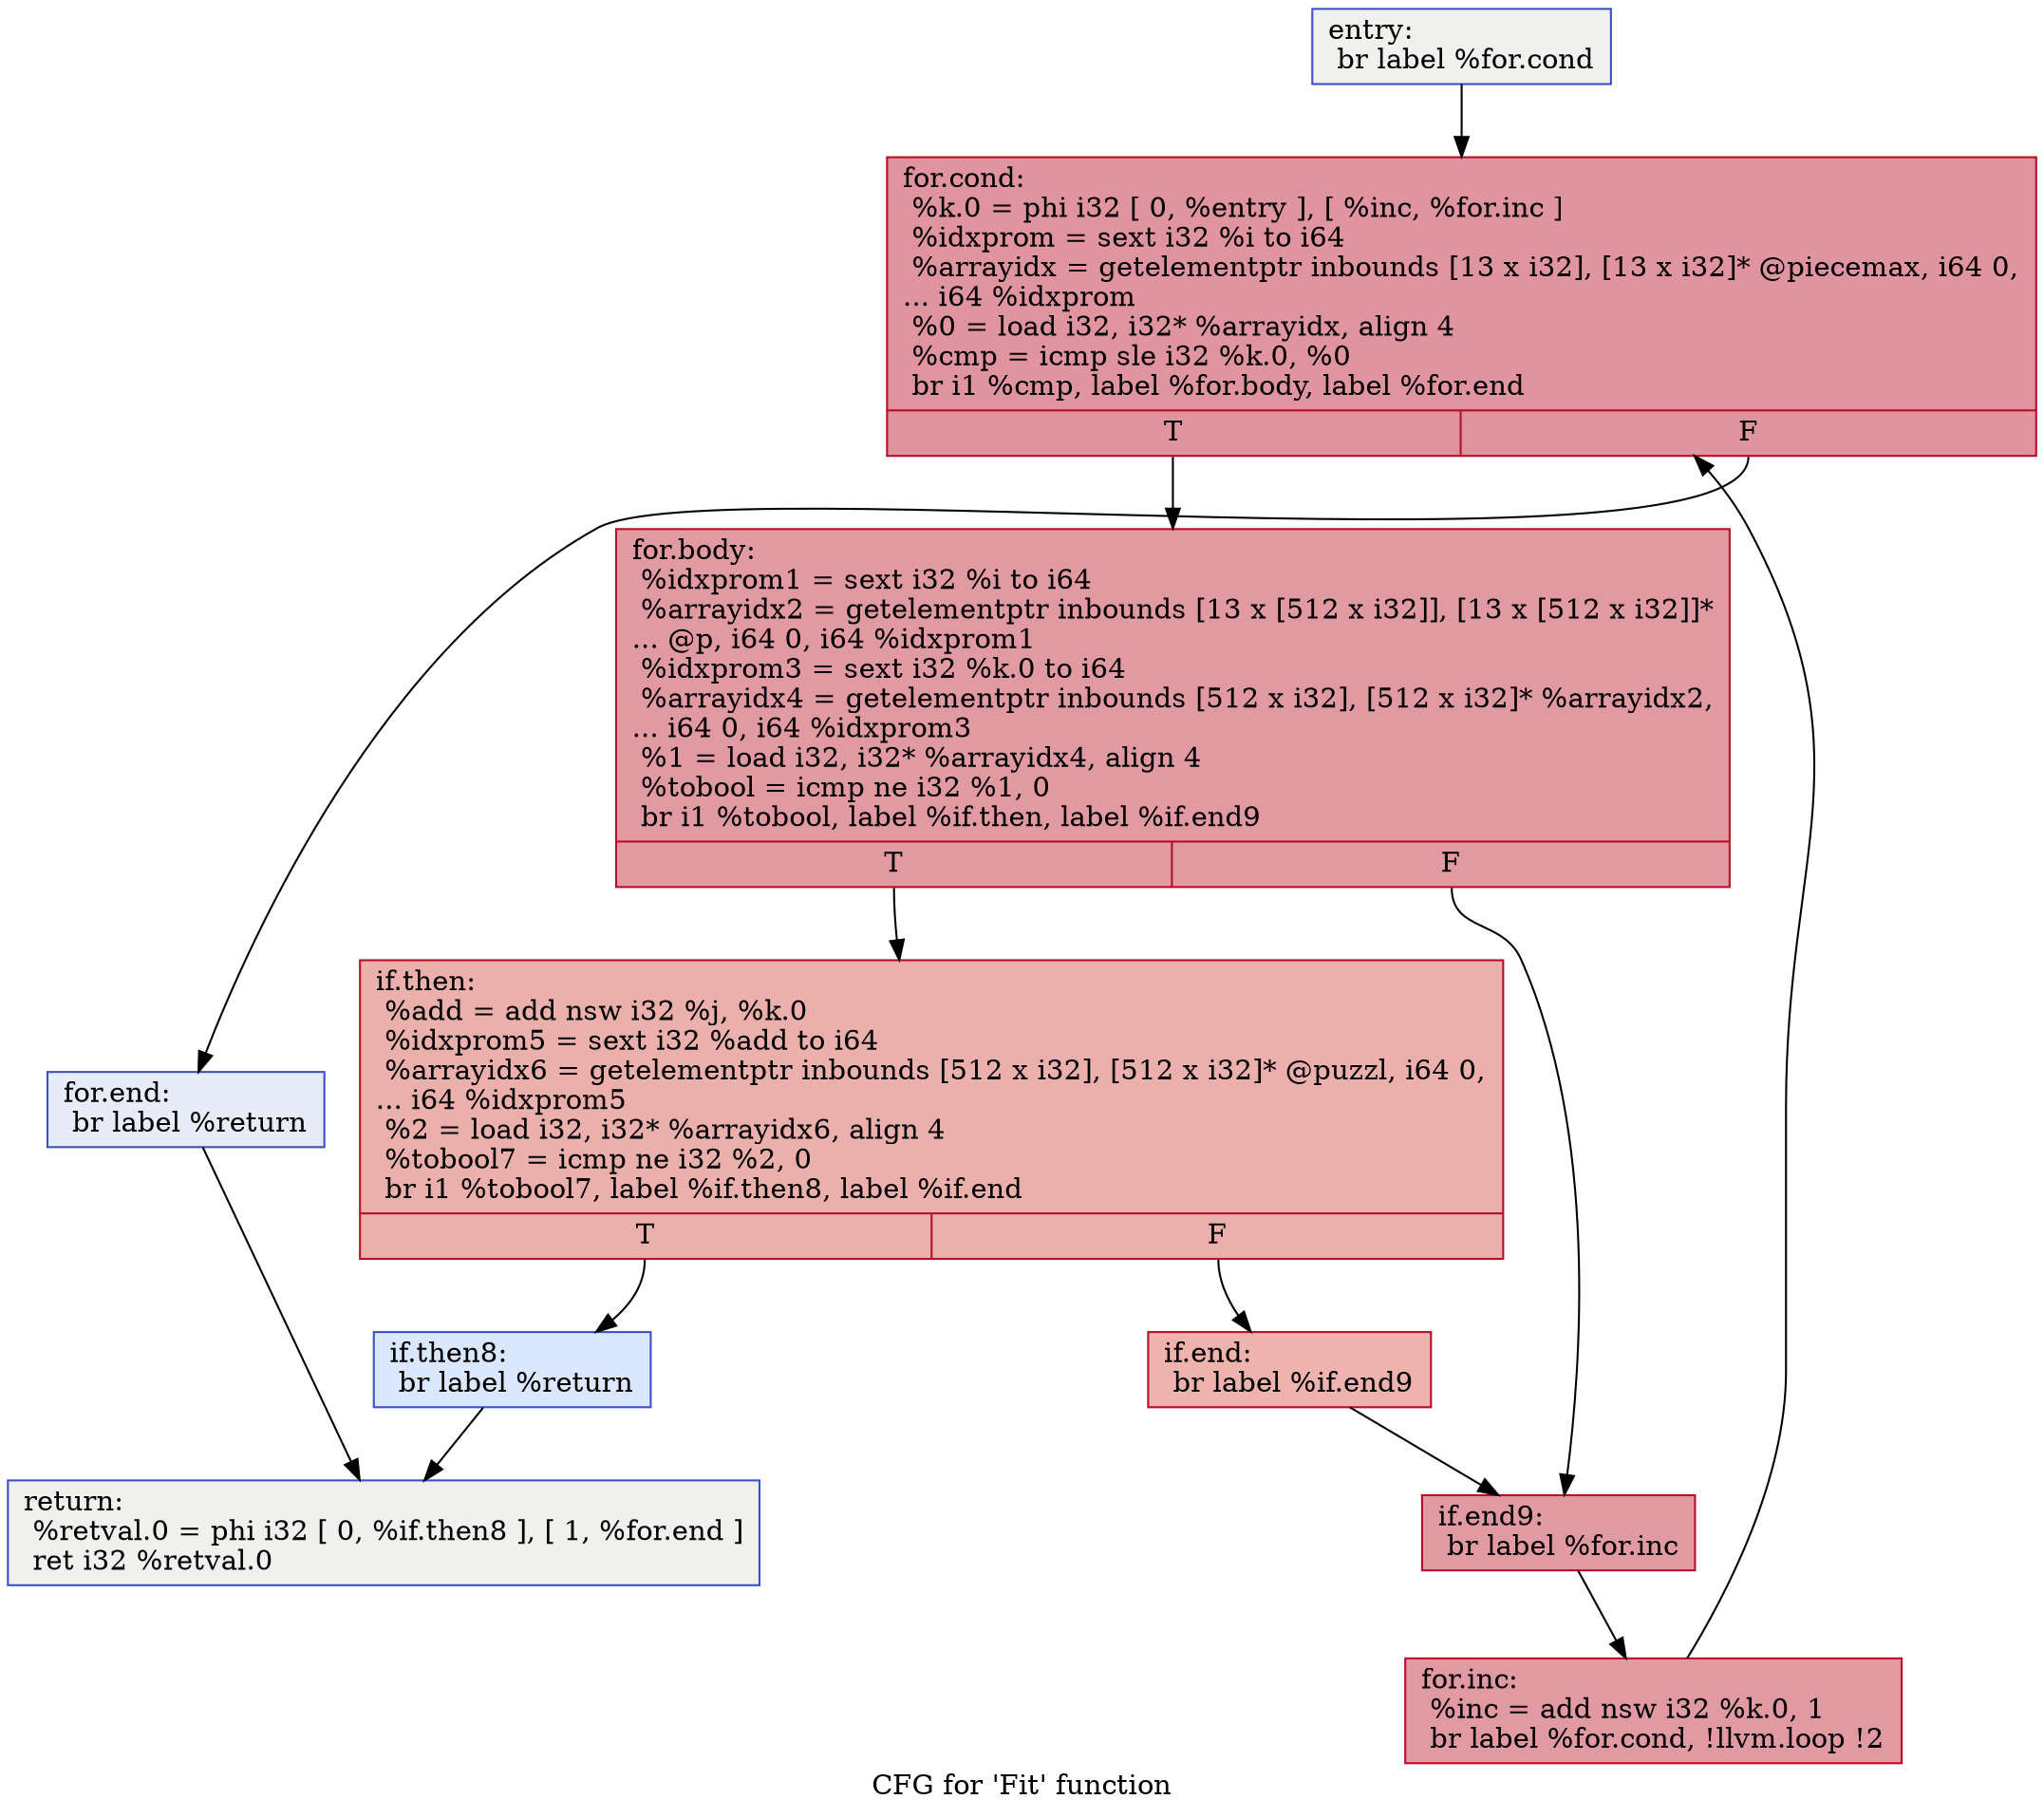 digraph "CFG for 'Fit' function" {
	label="CFG for 'Fit' function";

	Node0x5654d0fbe4e0 [shape=record,color="#3d50c3ff", style=filled, fillcolor="#dedcdb70",label="{entry:\l  br label %for.cond\l}"];
	Node0x5654d0fbe4e0 -> Node0x5654d0fbf1f0;
	Node0x5654d0fbf1f0 [shape=record,color="#b70d28ff", style=filled, fillcolor="#b70d2870",label="{for.cond:                                         \l  %k.0 = phi i32 [ 0, %entry ], [ %inc, %for.inc ]\l  %idxprom = sext i32 %i to i64\l  %arrayidx = getelementptr inbounds [13 x i32], [13 x i32]* @piecemax, i64 0,\l... i64 %idxprom\l  %0 = load i32, i32* %arrayidx, align 4\l  %cmp = icmp sle i32 %k.0, %0\l  br i1 %cmp, label %for.body, label %for.end\l|{<s0>T|<s1>F}}"];
	Node0x5654d0fbf1f0:s0 -> Node0x5654d0fbf240;
	Node0x5654d0fbf1f0:s1 -> Node0x5654d0fbf420;
	Node0x5654d0fbf240 [shape=record,color="#b70d28ff", style=filled, fillcolor="#bb1b2c70",label="{for.body:                                         \l  %idxprom1 = sext i32 %i to i64\l  %arrayidx2 = getelementptr inbounds [13 x [512 x i32]], [13 x [512 x i32]]*\l... @p, i64 0, i64 %idxprom1\l  %idxprom3 = sext i32 %k.0 to i64\l  %arrayidx4 = getelementptr inbounds [512 x i32], [512 x i32]* %arrayidx2,\l... i64 0, i64 %idxprom3\l  %1 = load i32, i32* %arrayidx4, align 4\l  %tobool = icmp ne i32 %1, 0\l  br i1 %tobool, label %if.then, label %if.end9\l|{<s0>T|<s1>F}}"];
	Node0x5654d0fbf240:s0 -> Node0x5654d0fbf290;
	Node0x5654d0fbf240:s1 -> Node0x5654d0fbf380;
	Node0x5654d0fbf290 [shape=record,color="#b70d28ff", style=filled, fillcolor="#d24b4070",label="{if.then:                                          \l  %add = add nsw i32 %j, %k.0\l  %idxprom5 = sext i32 %add to i64\l  %arrayidx6 = getelementptr inbounds [512 x i32], [512 x i32]* @puzzl, i64 0,\l... i64 %idxprom5\l  %2 = load i32, i32* %arrayidx6, align 4\l  %tobool7 = icmp ne i32 %2, 0\l  br i1 %tobool7, label %if.then8, label %if.end\l|{<s0>T|<s1>F}}"];
	Node0x5654d0fbf290:s0 -> Node0x5654d0fbf2e0;
	Node0x5654d0fbf290:s1 -> Node0x5654d0fbf330;
	Node0x5654d0fbf2e0 [shape=record,color="#3d50c3ff", style=filled, fillcolor="#aec9fc70",label="{if.then8:                                         \l  br label %return\l}"];
	Node0x5654d0fbf2e0 -> Node0x5654d0fbf470;
	Node0x5654d0fbf330 [shape=record,color="#b70d28ff", style=filled, fillcolor="#d6524470",label="{if.end:                                           \l  br label %if.end9\l}"];
	Node0x5654d0fbf330 -> Node0x5654d0fbf380;
	Node0x5654d0fbf380 [shape=record,color="#b70d28ff", style=filled, fillcolor="#bb1b2c70",label="{if.end9:                                          \l  br label %for.inc\l}"];
	Node0x5654d0fbf380 -> Node0x5654d0fbf3d0;
	Node0x5654d0fbf3d0 [shape=record,color="#b70d28ff", style=filled, fillcolor="#bb1b2c70",label="{for.inc:                                          \l  %inc = add nsw i32 %k.0, 1\l  br label %for.cond, !llvm.loop !2\l}"];
	Node0x5654d0fbf3d0 -> Node0x5654d0fbf1f0;
	Node0x5654d0fbf420 [shape=record,color="#3d50c3ff", style=filled, fillcolor="#c7d7f070",label="{for.end:                                          \l  br label %return\l}"];
	Node0x5654d0fbf420 -> Node0x5654d0fbf470;
	Node0x5654d0fbf470 [shape=record,color="#3d50c3ff", style=filled, fillcolor="#dedcdb70",label="{return:                                           \l  %retval.0 = phi i32 [ 0, %if.then8 ], [ 1, %for.end ]\l  ret i32 %retval.0\l}"];
}

